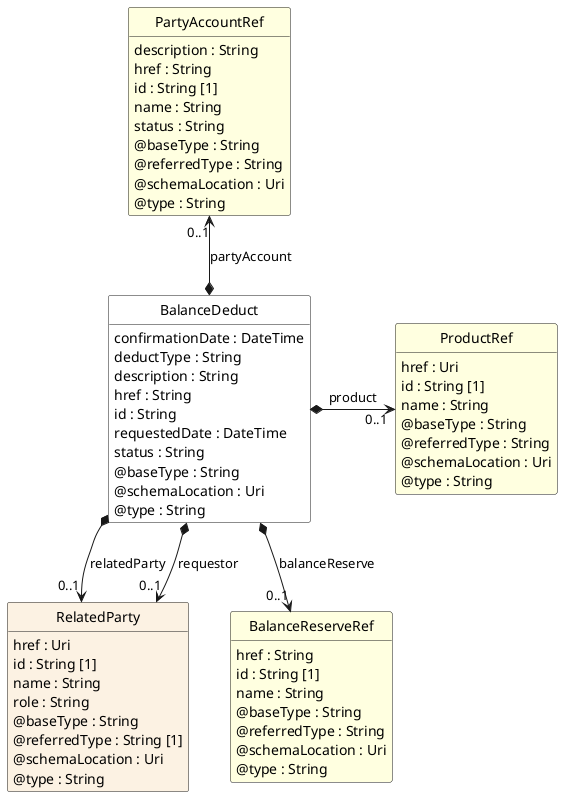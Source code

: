 @startuml
hide circle
hide methods
hide stereotype
show <<Enumeration>> stereotype
skinparam class {
   BackgroundColor<<Enumeration>> #E6F5F7
   BackgroundColor<<Ref>> #FFFFE0
   BackgroundColor<<Pivot>> #FFFFFFF
   BackgroundColor<<SimpleType>> #E2F0DA
   BackgroundColor #FCF2E3
}

class BalanceDeduct <<Pivot>> {
    confirmationDate : DateTime
    deductType : String
    description : String
    href : String
    id : String
    requestedDate : DateTime
    status : String
    @baseType : String
    @schemaLocation : Uri
    @type : String
}

class ProductRef  <<Ref>> {
    href : Uri
    id : String [1]
    name : String
    @baseType : String
    @referredType : String
    @schemaLocation : Uri
    @type : String
}

class RelatedParty  {
    href : Uri
    id : String [1]
    name : String
    role : String
    @baseType : String
    @referredType : String [1]
    @schemaLocation : Uri
    @type : String
}

class PartyAccountRef  <<Ref>> {
    description : String
    href : String
    id : String [1]
    name : String
    status : String
    @baseType : String
    @referredType : String
    @schemaLocation : Uri
    @type : String
}

class BalanceReserveRef  <<Ref>> {
    href : String
    id : String [1]
    name : String
    @baseType : String
    @referredType : String
    @schemaLocation : Uri
    @type : String
}

BalanceDeduct *-right-> "0..1" ProductRef : product

PartyAccountRef "0..1" <--* BalanceDeduct : partyAccount

BalanceDeduct *-->  "0..1" RelatedParty : relatedParty

BalanceDeduct *-->  "0..1" RelatedParty : requestor

BalanceDeduct *-->  "0..1" BalanceReserveRef : balanceReserve

@enduml